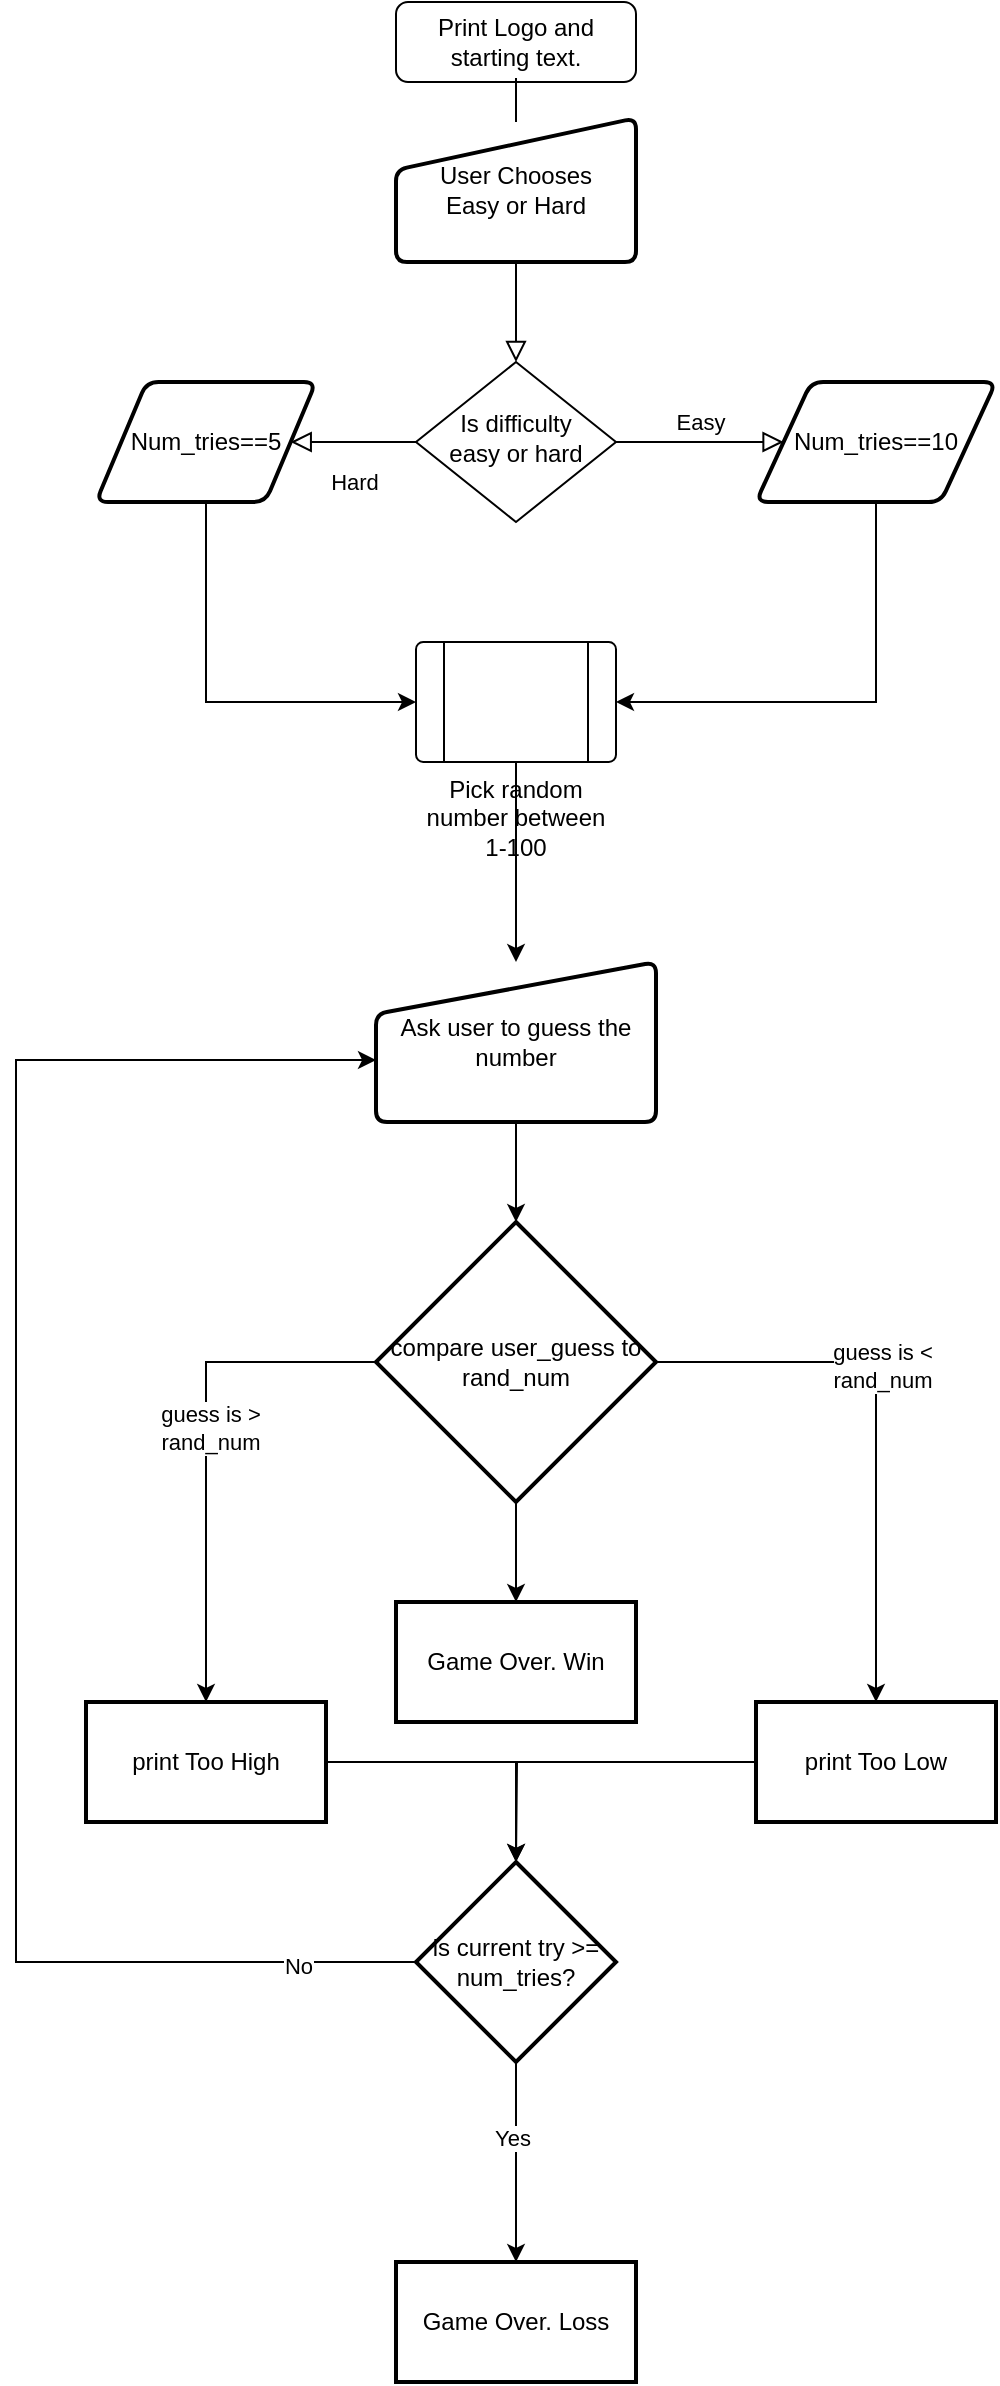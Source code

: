 <mxfile version="15.5.6" type="github">
  <diagram id="C5RBs43oDa-KdzZeNtuy" name="Page-1">
    <mxGraphModel dx="1210" dy="1160" grid="1" gridSize="10" guides="1" tooltips="1" connect="1" arrows="1" fold="1" page="1" pageScale="1" pageWidth="827" pageHeight="1169" math="0" shadow="0">
      <root>
        <mxCell id="WIyWlLk6GJQsqaUBKTNV-0" />
        <mxCell id="WIyWlLk6GJQsqaUBKTNV-1" parent="WIyWlLk6GJQsqaUBKTNV-0" />
        <mxCell id="WIyWlLk6GJQsqaUBKTNV-2" value="" style="rounded=0;html=1;jettySize=auto;orthogonalLoop=1;fontSize=11;endArrow=block;endFill=0;endSize=8;strokeWidth=1;shadow=0;labelBackgroundColor=none;edgeStyle=orthogonalEdgeStyle;startArrow=none;" parent="WIyWlLk6GJQsqaUBKTNV-1" source="I1iciEHNyWyJ3Vd5EL_I-0" target="WIyWlLk6GJQsqaUBKTNV-6" edge="1">
          <mxGeometry relative="1" as="geometry" />
        </mxCell>
        <mxCell id="WIyWlLk6GJQsqaUBKTNV-3" value="Print Logo and starting text." style="rounded=1;whiteSpace=wrap;html=1;fontSize=12;glass=0;strokeWidth=1;shadow=0;" parent="WIyWlLk6GJQsqaUBKTNV-1" vertex="1">
          <mxGeometry x="360" y="40" width="120" height="40" as="geometry" />
        </mxCell>
        <mxCell id="WIyWlLk6GJQsqaUBKTNV-4" value="Hard" style="rounded=0;html=1;jettySize=auto;orthogonalLoop=1;fontSize=11;endArrow=block;endFill=0;endSize=8;strokeWidth=1;shadow=0;labelBackgroundColor=none;edgeStyle=orthogonalEdgeStyle;exitX=0;exitY=0.5;exitDx=0;exitDy=0;" parent="WIyWlLk6GJQsqaUBKTNV-1" source="WIyWlLk6GJQsqaUBKTNV-6" target="I1iciEHNyWyJ3Vd5EL_I-4" edge="1">
          <mxGeometry y="20" relative="1" as="geometry">
            <mxPoint as="offset" />
            <mxPoint x="290" y="310" as="targetPoint" />
          </mxGeometry>
        </mxCell>
        <mxCell id="WIyWlLk6GJQsqaUBKTNV-5" value="Easy" style="edgeStyle=orthogonalEdgeStyle;rounded=0;html=1;jettySize=auto;orthogonalLoop=1;fontSize=11;endArrow=block;endFill=0;endSize=8;strokeWidth=1;shadow=0;labelBackgroundColor=none;" parent="WIyWlLk6GJQsqaUBKTNV-1" source="WIyWlLk6GJQsqaUBKTNV-6" target="I1iciEHNyWyJ3Vd5EL_I-3" edge="1">
          <mxGeometry y="10" relative="1" as="geometry">
            <mxPoint as="offset" />
            <mxPoint x="570" y="260" as="targetPoint" />
          </mxGeometry>
        </mxCell>
        <mxCell id="WIyWlLk6GJQsqaUBKTNV-6" value="Is difficulty&lt;br&gt;easy or hard" style="rhombus;whiteSpace=wrap;html=1;shadow=0;fontFamily=Helvetica;fontSize=12;align=center;strokeWidth=1;spacing=6;spacingTop=-4;" parent="WIyWlLk6GJQsqaUBKTNV-1" vertex="1">
          <mxGeometry x="370" y="220" width="100" height="80" as="geometry" />
        </mxCell>
        <mxCell id="I1iciEHNyWyJ3Vd5EL_I-0" value="User Chooses&lt;br&gt;Easy or Hard" style="html=1;strokeWidth=2;shape=manualInput;whiteSpace=wrap;rounded=1;size=26;arcSize=11;" vertex="1" parent="WIyWlLk6GJQsqaUBKTNV-1">
          <mxGeometry x="360" y="98" width="120" height="72" as="geometry" />
        </mxCell>
        <mxCell id="I1iciEHNyWyJ3Vd5EL_I-1" value="" style="rounded=0;html=1;jettySize=auto;orthogonalLoop=1;fontSize=11;endArrow=none;endFill=0;endSize=8;strokeWidth=1;shadow=0;labelBackgroundColor=none;edgeStyle=orthogonalEdgeStyle;" edge="1" parent="WIyWlLk6GJQsqaUBKTNV-1" source="WIyWlLk6GJQsqaUBKTNV-3" target="I1iciEHNyWyJ3Vd5EL_I-0">
          <mxGeometry relative="1" as="geometry">
            <mxPoint x="420" y="80" as="sourcePoint" />
            <mxPoint x="420" y="220" as="targetPoint" />
          </mxGeometry>
        </mxCell>
        <mxCell id="I1iciEHNyWyJ3Vd5EL_I-7" style="edgeStyle=orthogonalEdgeStyle;rounded=0;orthogonalLoop=1;jettySize=auto;html=1;exitX=0.5;exitY=1;exitDx=0;exitDy=0;entryX=1;entryY=0.5;entryDx=0;entryDy=0;" edge="1" parent="WIyWlLk6GJQsqaUBKTNV-1" source="I1iciEHNyWyJ3Vd5EL_I-3" target="I1iciEHNyWyJ3Vd5EL_I-5">
          <mxGeometry relative="1" as="geometry" />
        </mxCell>
        <mxCell id="I1iciEHNyWyJ3Vd5EL_I-3" value="Num_tries==10" style="shape=parallelogram;html=1;strokeWidth=2;perimeter=parallelogramPerimeter;whiteSpace=wrap;rounded=1;arcSize=12;size=0.23;" vertex="1" parent="WIyWlLk6GJQsqaUBKTNV-1">
          <mxGeometry x="540" y="230" width="120" height="60" as="geometry" />
        </mxCell>
        <mxCell id="I1iciEHNyWyJ3Vd5EL_I-6" style="edgeStyle=orthogonalEdgeStyle;rounded=0;orthogonalLoop=1;jettySize=auto;html=1;exitX=0.5;exitY=1;exitDx=0;exitDy=0;entryX=0;entryY=0.5;entryDx=0;entryDy=0;" edge="1" parent="WIyWlLk6GJQsqaUBKTNV-1" source="I1iciEHNyWyJ3Vd5EL_I-4" target="I1iciEHNyWyJ3Vd5EL_I-5">
          <mxGeometry relative="1" as="geometry" />
        </mxCell>
        <mxCell id="I1iciEHNyWyJ3Vd5EL_I-4" value="&lt;span&gt;Num_tries==5&lt;/span&gt;" style="shape=parallelogram;html=1;strokeWidth=2;perimeter=parallelogramPerimeter;whiteSpace=wrap;rounded=1;arcSize=12;size=0.23;" vertex="1" parent="WIyWlLk6GJQsqaUBKTNV-1">
          <mxGeometry x="210" y="230" width="110" height="60" as="geometry" />
        </mxCell>
        <mxCell id="I1iciEHNyWyJ3Vd5EL_I-8" style="edgeStyle=orthogonalEdgeStyle;rounded=0;orthogonalLoop=1;jettySize=auto;html=1;exitX=0.5;exitY=1;exitDx=0;exitDy=0;" edge="1" parent="WIyWlLk6GJQsqaUBKTNV-1" source="I1iciEHNyWyJ3Vd5EL_I-5" target="I1iciEHNyWyJ3Vd5EL_I-9">
          <mxGeometry relative="1" as="geometry">
            <mxPoint x="420" y="510" as="targetPoint" />
          </mxGeometry>
        </mxCell>
        <mxCell id="I1iciEHNyWyJ3Vd5EL_I-5" value="Pick random number between 1-100" style="verticalLabelPosition=bottom;verticalAlign=top;html=1;shape=process;whiteSpace=wrap;rounded=1;size=0.14;arcSize=6;" vertex="1" parent="WIyWlLk6GJQsqaUBKTNV-1">
          <mxGeometry x="370" y="360" width="100" height="60" as="geometry" />
        </mxCell>
        <mxCell id="I1iciEHNyWyJ3Vd5EL_I-10" style="edgeStyle=orthogonalEdgeStyle;rounded=0;orthogonalLoop=1;jettySize=auto;html=1;exitX=0.5;exitY=1;exitDx=0;exitDy=0;" edge="1" parent="WIyWlLk6GJQsqaUBKTNV-1" source="I1iciEHNyWyJ3Vd5EL_I-9" target="I1iciEHNyWyJ3Vd5EL_I-11">
          <mxGeometry relative="1" as="geometry">
            <mxPoint x="420" y="680" as="targetPoint" />
          </mxGeometry>
        </mxCell>
        <mxCell id="I1iciEHNyWyJ3Vd5EL_I-9" value="Ask user to guess the number" style="html=1;strokeWidth=2;shape=manualInput;whiteSpace=wrap;rounded=1;size=26;arcSize=11;" vertex="1" parent="WIyWlLk6GJQsqaUBKTNV-1">
          <mxGeometry x="350" y="520" width="140" height="80" as="geometry" />
        </mxCell>
        <mxCell id="I1iciEHNyWyJ3Vd5EL_I-13" value="" style="edgeStyle=orthogonalEdgeStyle;rounded=0;orthogonalLoop=1;jettySize=auto;html=1;" edge="1" parent="WIyWlLk6GJQsqaUBKTNV-1" source="I1iciEHNyWyJ3Vd5EL_I-11" target="I1iciEHNyWyJ3Vd5EL_I-12">
          <mxGeometry relative="1" as="geometry" />
        </mxCell>
        <mxCell id="I1iciEHNyWyJ3Vd5EL_I-17" value="guess is &amp;gt;&lt;br&gt;rand_num" style="edgeLabel;html=1;align=center;verticalAlign=middle;resizable=0;points=[];" vertex="1" connectable="0" parent="I1iciEHNyWyJ3Vd5EL_I-13">
          <mxGeometry x="-0.08" y="2" relative="1" as="geometry">
            <mxPoint as="offset" />
          </mxGeometry>
        </mxCell>
        <mxCell id="I1iciEHNyWyJ3Vd5EL_I-15" value="" style="edgeStyle=orthogonalEdgeStyle;rounded=0;orthogonalLoop=1;jettySize=auto;html=1;" edge="1" parent="WIyWlLk6GJQsqaUBKTNV-1" source="I1iciEHNyWyJ3Vd5EL_I-11" target="I1iciEHNyWyJ3Vd5EL_I-14">
          <mxGeometry relative="1" as="geometry" />
        </mxCell>
        <mxCell id="I1iciEHNyWyJ3Vd5EL_I-16" value="guess is &amp;lt;&lt;br&gt;rand_num" style="edgeLabel;html=1;align=center;verticalAlign=middle;resizable=0;points=[];" vertex="1" connectable="0" parent="I1iciEHNyWyJ3Vd5EL_I-15">
          <mxGeometry x="-0.2" y="3" relative="1" as="geometry">
            <mxPoint as="offset" />
          </mxGeometry>
        </mxCell>
        <mxCell id="I1iciEHNyWyJ3Vd5EL_I-27" value="" style="edgeStyle=orthogonalEdgeStyle;rounded=0;orthogonalLoop=1;jettySize=auto;html=1;" edge="1" parent="WIyWlLk6GJQsqaUBKTNV-1" source="I1iciEHNyWyJ3Vd5EL_I-11" target="I1iciEHNyWyJ3Vd5EL_I-26">
          <mxGeometry relative="1" as="geometry" />
        </mxCell>
        <mxCell id="I1iciEHNyWyJ3Vd5EL_I-11" value="compare user_guess to rand_num" style="strokeWidth=2;html=1;shape=mxgraph.flowchart.decision;whiteSpace=wrap;" vertex="1" parent="WIyWlLk6GJQsqaUBKTNV-1">
          <mxGeometry x="350" y="650" width="140" height="140" as="geometry" />
        </mxCell>
        <mxCell id="I1iciEHNyWyJ3Vd5EL_I-19" style="edgeStyle=orthogonalEdgeStyle;rounded=0;orthogonalLoop=1;jettySize=auto;html=1;exitX=1;exitY=0.5;exitDx=0;exitDy=0;entryX=0.5;entryY=0;entryDx=0;entryDy=0;entryPerimeter=0;" edge="1" parent="WIyWlLk6GJQsqaUBKTNV-1" source="I1iciEHNyWyJ3Vd5EL_I-12" target="I1iciEHNyWyJ3Vd5EL_I-18">
          <mxGeometry relative="1" as="geometry" />
        </mxCell>
        <mxCell id="I1iciEHNyWyJ3Vd5EL_I-12" value="print Too High" style="whiteSpace=wrap;html=1;strokeWidth=2;" vertex="1" parent="WIyWlLk6GJQsqaUBKTNV-1">
          <mxGeometry x="205" y="890" width="120" height="60" as="geometry" />
        </mxCell>
        <mxCell id="I1iciEHNyWyJ3Vd5EL_I-20" style="edgeStyle=orthogonalEdgeStyle;rounded=0;orthogonalLoop=1;jettySize=auto;html=1;exitX=0;exitY=0.5;exitDx=0;exitDy=0;" edge="1" parent="WIyWlLk6GJQsqaUBKTNV-1" source="I1iciEHNyWyJ3Vd5EL_I-14">
          <mxGeometry relative="1" as="geometry">
            <mxPoint x="420" y="970" as="targetPoint" />
          </mxGeometry>
        </mxCell>
        <mxCell id="I1iciEHNyWyJ3Vd5EL_I-14" value="print Too Low" style="whiteSpace=wrap;html=1;strokeWidth=2;" vertex="1" parent="WIyWlLk6GJQsqaUBKTNV-1">
          <mxGeometry x="540" y="890" width="120" height="60" as="geometry" />
        </mxCell>
        <mxCell id="I1iciEHNyWyJ3Vd5EL_I-22" value="" style="edgeStyle=orthogonalEdgeStyle;rounded=0;orthogonalLoop=1;jettySize=auto;html=1;" edge="1" parent="WIyWlLk6GJQsqaUBKTNV-1" source="I1iciEHNyWyJ3Vd5EL_I-18" target="I1iciEHNyWyJ3Vd5EL_I-21">
          <mxGeometry relative="1" as="geometry" />
        </mxCell>
        <mxCell id="I1iciEHNyWyJ3Vd5EL_I-23" value="Yes" style="edgeLabel;html=1;align=center;verticalAlign=middle;resizable=0;points=[];" vertex="1" connectable="0" parent="I1iciEHNyWyJ3Vd5EL_I-22">
          <mxGeometry x="-0.24" y="-2" relative="1" as="geometry">
            <mxPoint as="offset" />
          </mxGeometry>
        </mxCell>
        <mxCell id="I1iciEHNyWyJ3Vd5EL_I-24" style="edgeStyle=orthogonalEdgeStyle;rounded=0;orthogonalLoop=1;jettySize=auto;html=1;exitX=0;exitY=0.5;exitDx=0;exitDy=0;exitPerimeter=0;entryX=0;entryY=0.613;entryDx=0;entryDy=0;entryPerimeter=0;" edge="1" parent="WIyWlLk6GJQsqaUBKTNV-1" source="I1iciEHNyWyJ3Vd5EL_I-18" target="I1iciEHNyWyJ3Vd5EL_I-9">
          <mxGeometry relative="1" as="geometry">
            <Array as="points">
              <mxPoint x="170" y="1020" />
              <mxPoint x="170" y="569" />
            </Array>
          </mxGeometry>
        </mxCell>
        <mxCell id="I1iciEHNyWyJ3Vd5EL_I-25" value="No" style="edgeLabel;html=1;align=center;verticalAlign=middle;resizable=0;points=[];" vertex="1" connectable="0" parent="I1iciEHNyWyJ3Vd5EL_I-24">
          <mxGeometry x="-0.857" y="2" relative="1" as="geometry">
            <mxPoint as="offset" />
          </mxGeometry>
        </mxCell>
        <mxCell id="I1iciEHNyWyJ3Vd5EL_I-18" value="is current try &amp;gt;= num_tries?" style="strokeWidth=2;html=1;shape=mxgraph.flowchart.decision;whiteSpace=wrap;" vertex="1" parent="WIyWlLk6GJQsqaUBKTNV-1">
          <mxGeometry x="370" y="970" width="100" height="100" as="geometry" />
        </mxCell>
        <mxCell id="I1iciEHNyWyJ3Vd5EL_I-21" value="Game Over. Loss" style="whiteSpace=wrap;html=1;strokeWidth=2;" vertex="1" parent="WIyWlLk6GJQsqaUBKTNV-1">
          <mxGeometry x="360" y="1170" width="120" height="60" as="geometry" />
        </mxCell>
        <mxCell id="I1iciEHNyWyJ3Vd5EL_I-26" value="Game Over. Win" style="whiteSpace=wrap;html=1;strokeWidth=2;" vertex="1" parent="WIyWlLk6GJQsqaUBKTNV-1">
          <mxGeometry x="360" y="840" width="120" height="60" as="geometry" />
        </mxCell>
      </root>
    </mxGraphModel>
  </diagram>
</mxfile>
